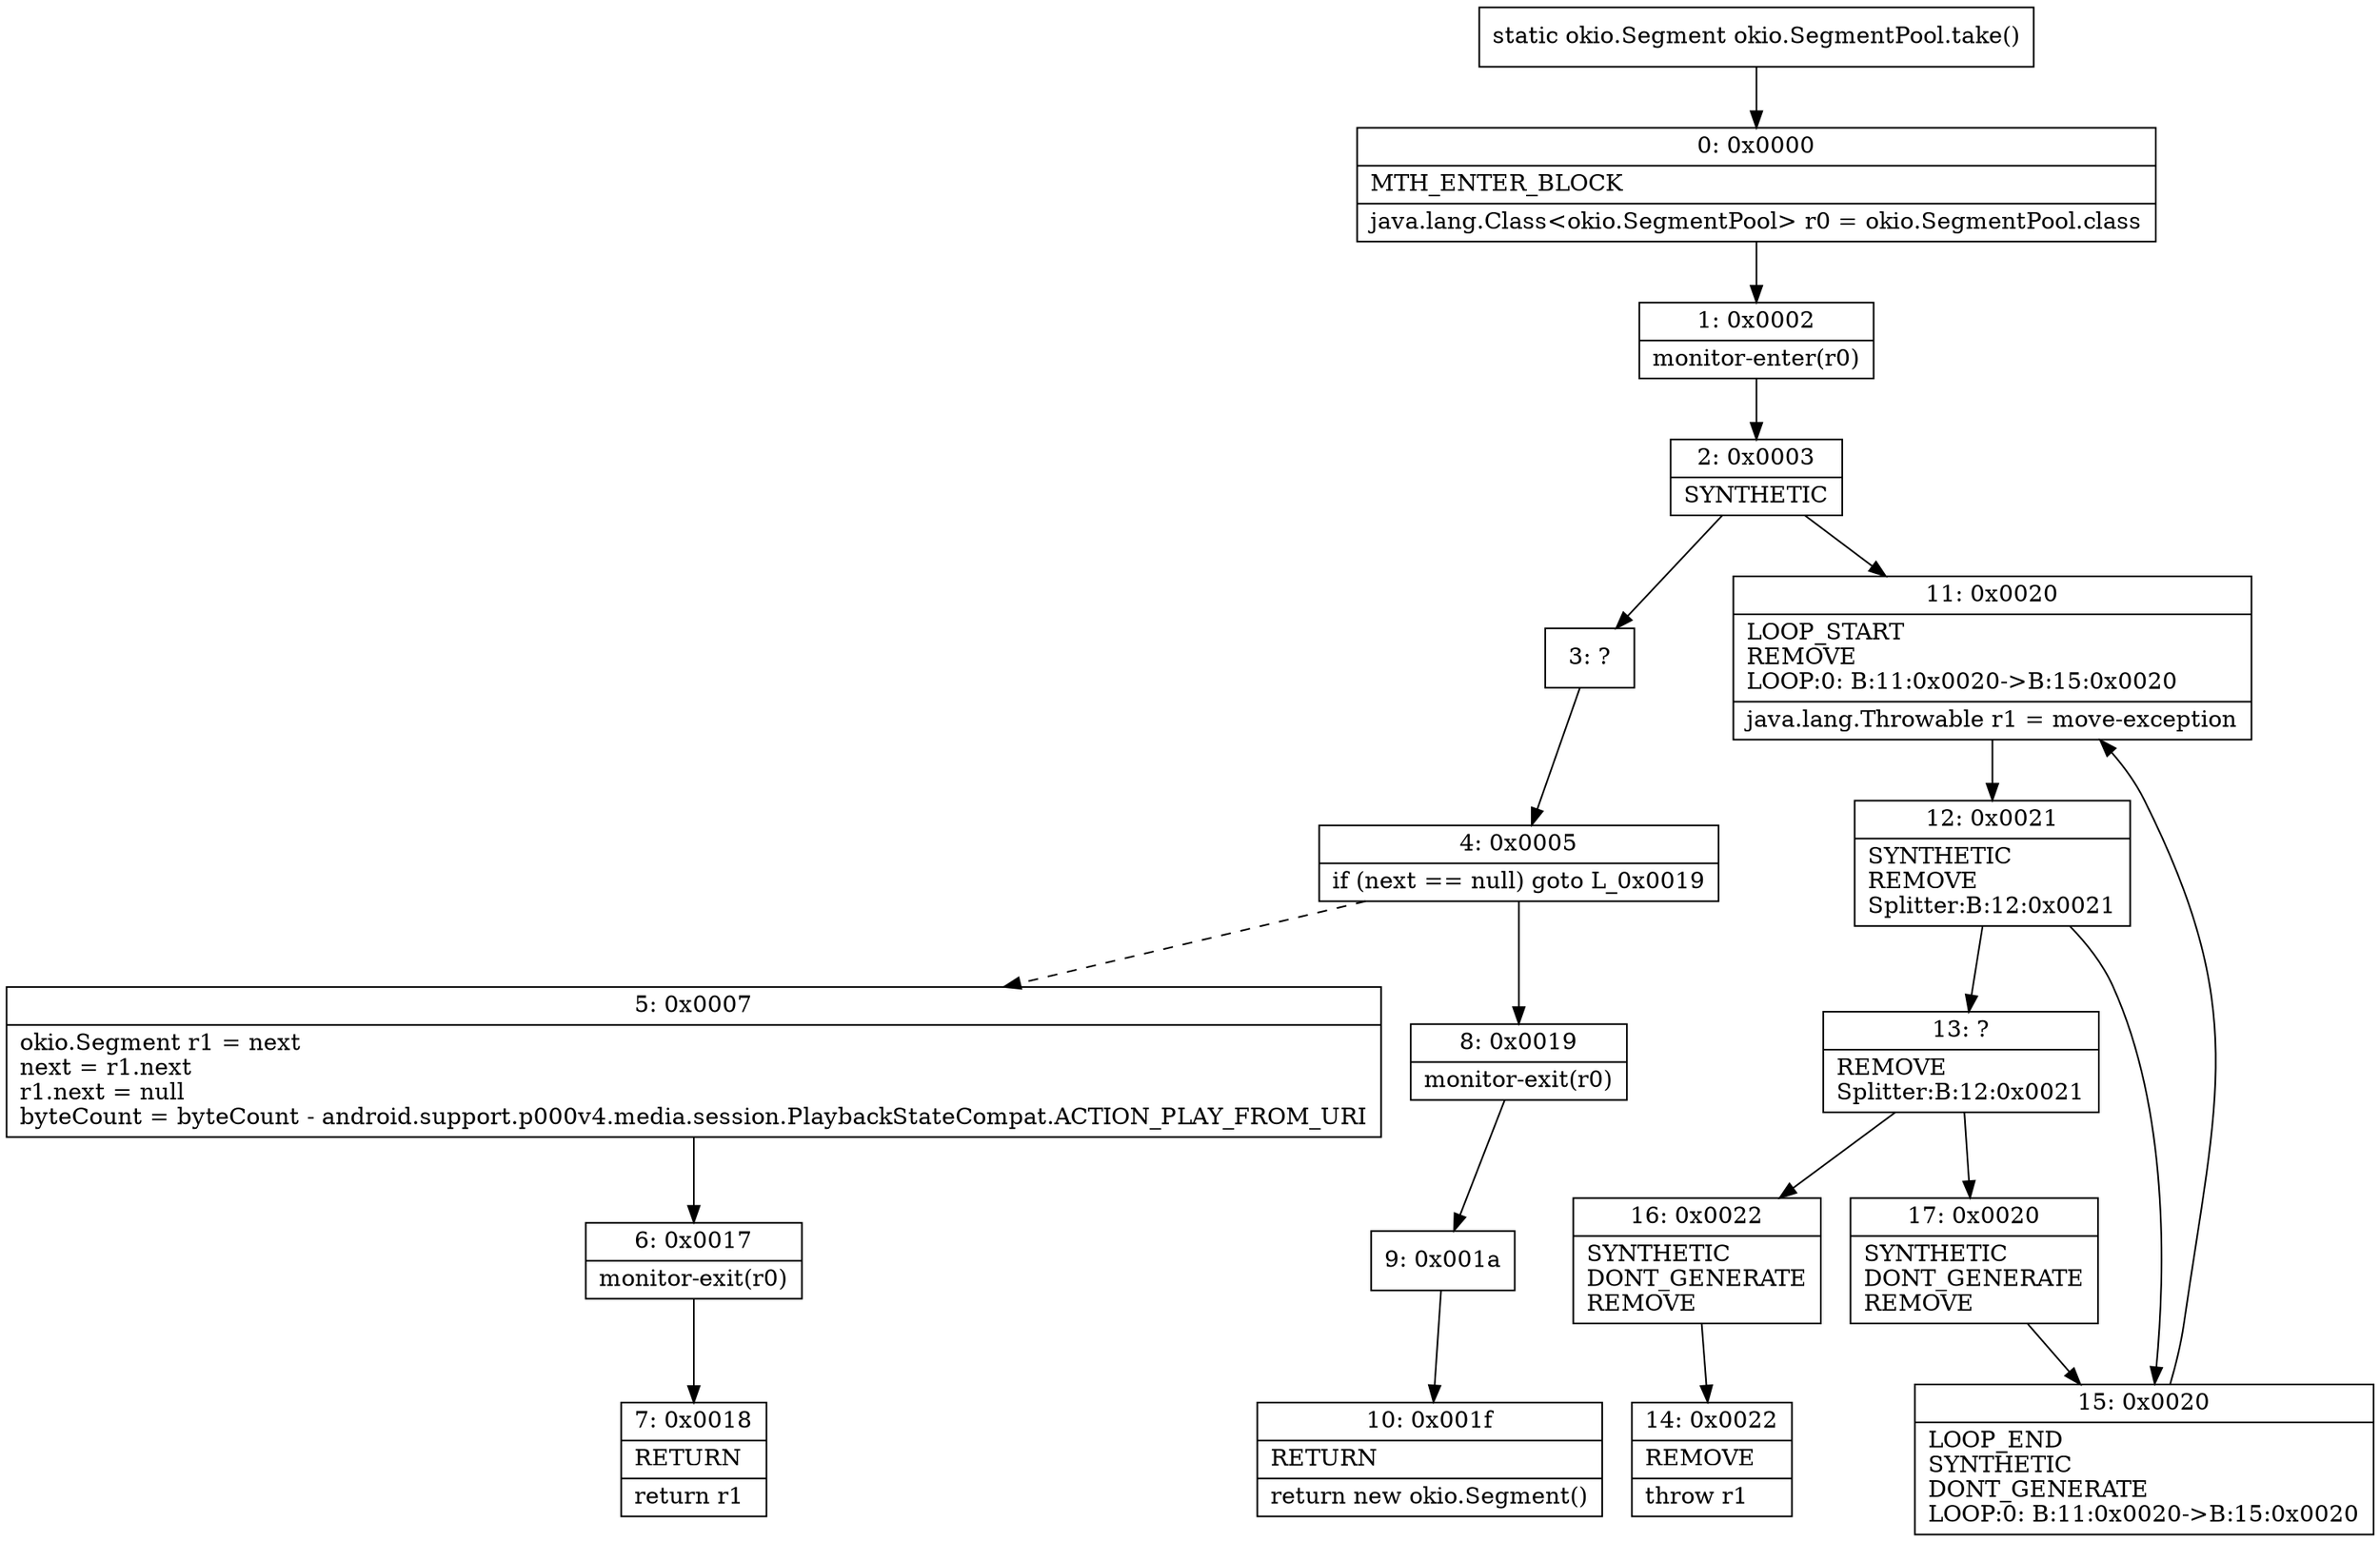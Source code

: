 digraph "CFG forokio.SegmentPool.take()Lokio\/Segment;" {
Node_0 [shape=record,label="{0\:\ 0x0000|MTH_ENTER_BLOCK\l|java.lang.Class\<okio.SegmentPool\> r0 = okio.SegmentPool.class\l}"];
Node_1 [shape=record,label="{1\:\ 0x0002|monitor\-enter(r0)\l}"];
Node_2 [shape=record,label="{2\:\ 0x0003|SYNTHETIC\l}"];
Node_3 [shape=record,label="{3\:\ ?}"];
Node_4 [shape=record,label="{4\:\ 0x0005|if (next == null) goto L_0x0019\l}"];
Node_5 [shape=record,label="{5\:\ 0x0007|okio.Segment r1 = next\lnext = r1.next\lr1.next = null\lbyteCount = byteCount \- android.support.p000v4.media.session.PlaybackStateCompat.ACTION_PLAY_FROM_URI\l}"];
Node_6 [shape=record,label="{6\:\ 0x0017|monitor\-exit(r0)\l}"];
Node_7 [shape=record,label="{7\:\ 0x0018|RETURN\l|return r1\l}"];
Node_8 [shape=record,label="{8\:\ 0x0019|monitor\-exit(r0)\l}"];
Node_9 [shape=record,label="{9\:\ 0x001a}"];
Node_10 [shape=record,label="{10\:\ 0x001f|RETURN\l|return new okio.Segment()\l}"];
Node_11 [shape=record,label="{11\:\ 0x0020|LOOP_START\lREMOVE\lLOOP:0: B:11:0x0020\-\>B:15:0x0020\l|java.lang.Throwable r1 = move\-exception\l}"];
Node_12 [shape=record,label="{12\:\ 0x0021|SYNTHETIC\lREMOVE\lSplitter:B:12:0x0021\l}"];
Node_13 [shape=record,label="{13\:\ ?|REMOVE\lSplitter:B:12:0x0021\l}"];
Node_14 [shape=record,label="{14\:\ 0x0022|REMOVE\l|throw r1\l}"];
Node_15 [shape=record,label="{15\:\ 0x0020|LOOP_END\lSYNTHETIC\lDONT_GENERATE\lLOOP:0: B:11:0x0020\-\>B:15:0x0020\l}"];
Node_16 [shape=record,label="{16\:\ 0x0022|SYNTHETIC\lDONT_GENERATE\lREMOVE\l}"];
Node_17 [shape=record,label="{17\:\ 0x0020|SYNTHETIC\lDONT_GENERATE\lREMOVE\l}"];
MethodNode[shape=record,label="{static okio.Segment okio.SegmentPool.take() }"];
MethodNode -> Node_0;
Node_0 -> Node_1;
Node_1 -> Node_2;
Node_2 -> Node_3;
Node_2 -> Node_11;
Node_3 -> Node_4;
Node_4 -> Node_5[style=dashed];
Node_4 -> Node_8;
Node_5 -> Node_6;
Node_6 -> Node_7;
Node_8 -> Node_9;
Node_9 -> Node_10;
Node_11 -> Node_12;
Node_12 -> Node_13;
Node_12 -> Node_15;
Node_13 -> Node_16;
Node_13 -> Node_17;
Node_15 -> Node_11;
Node_16 -> Node_14;
Node_17 -> Node_15;
}

